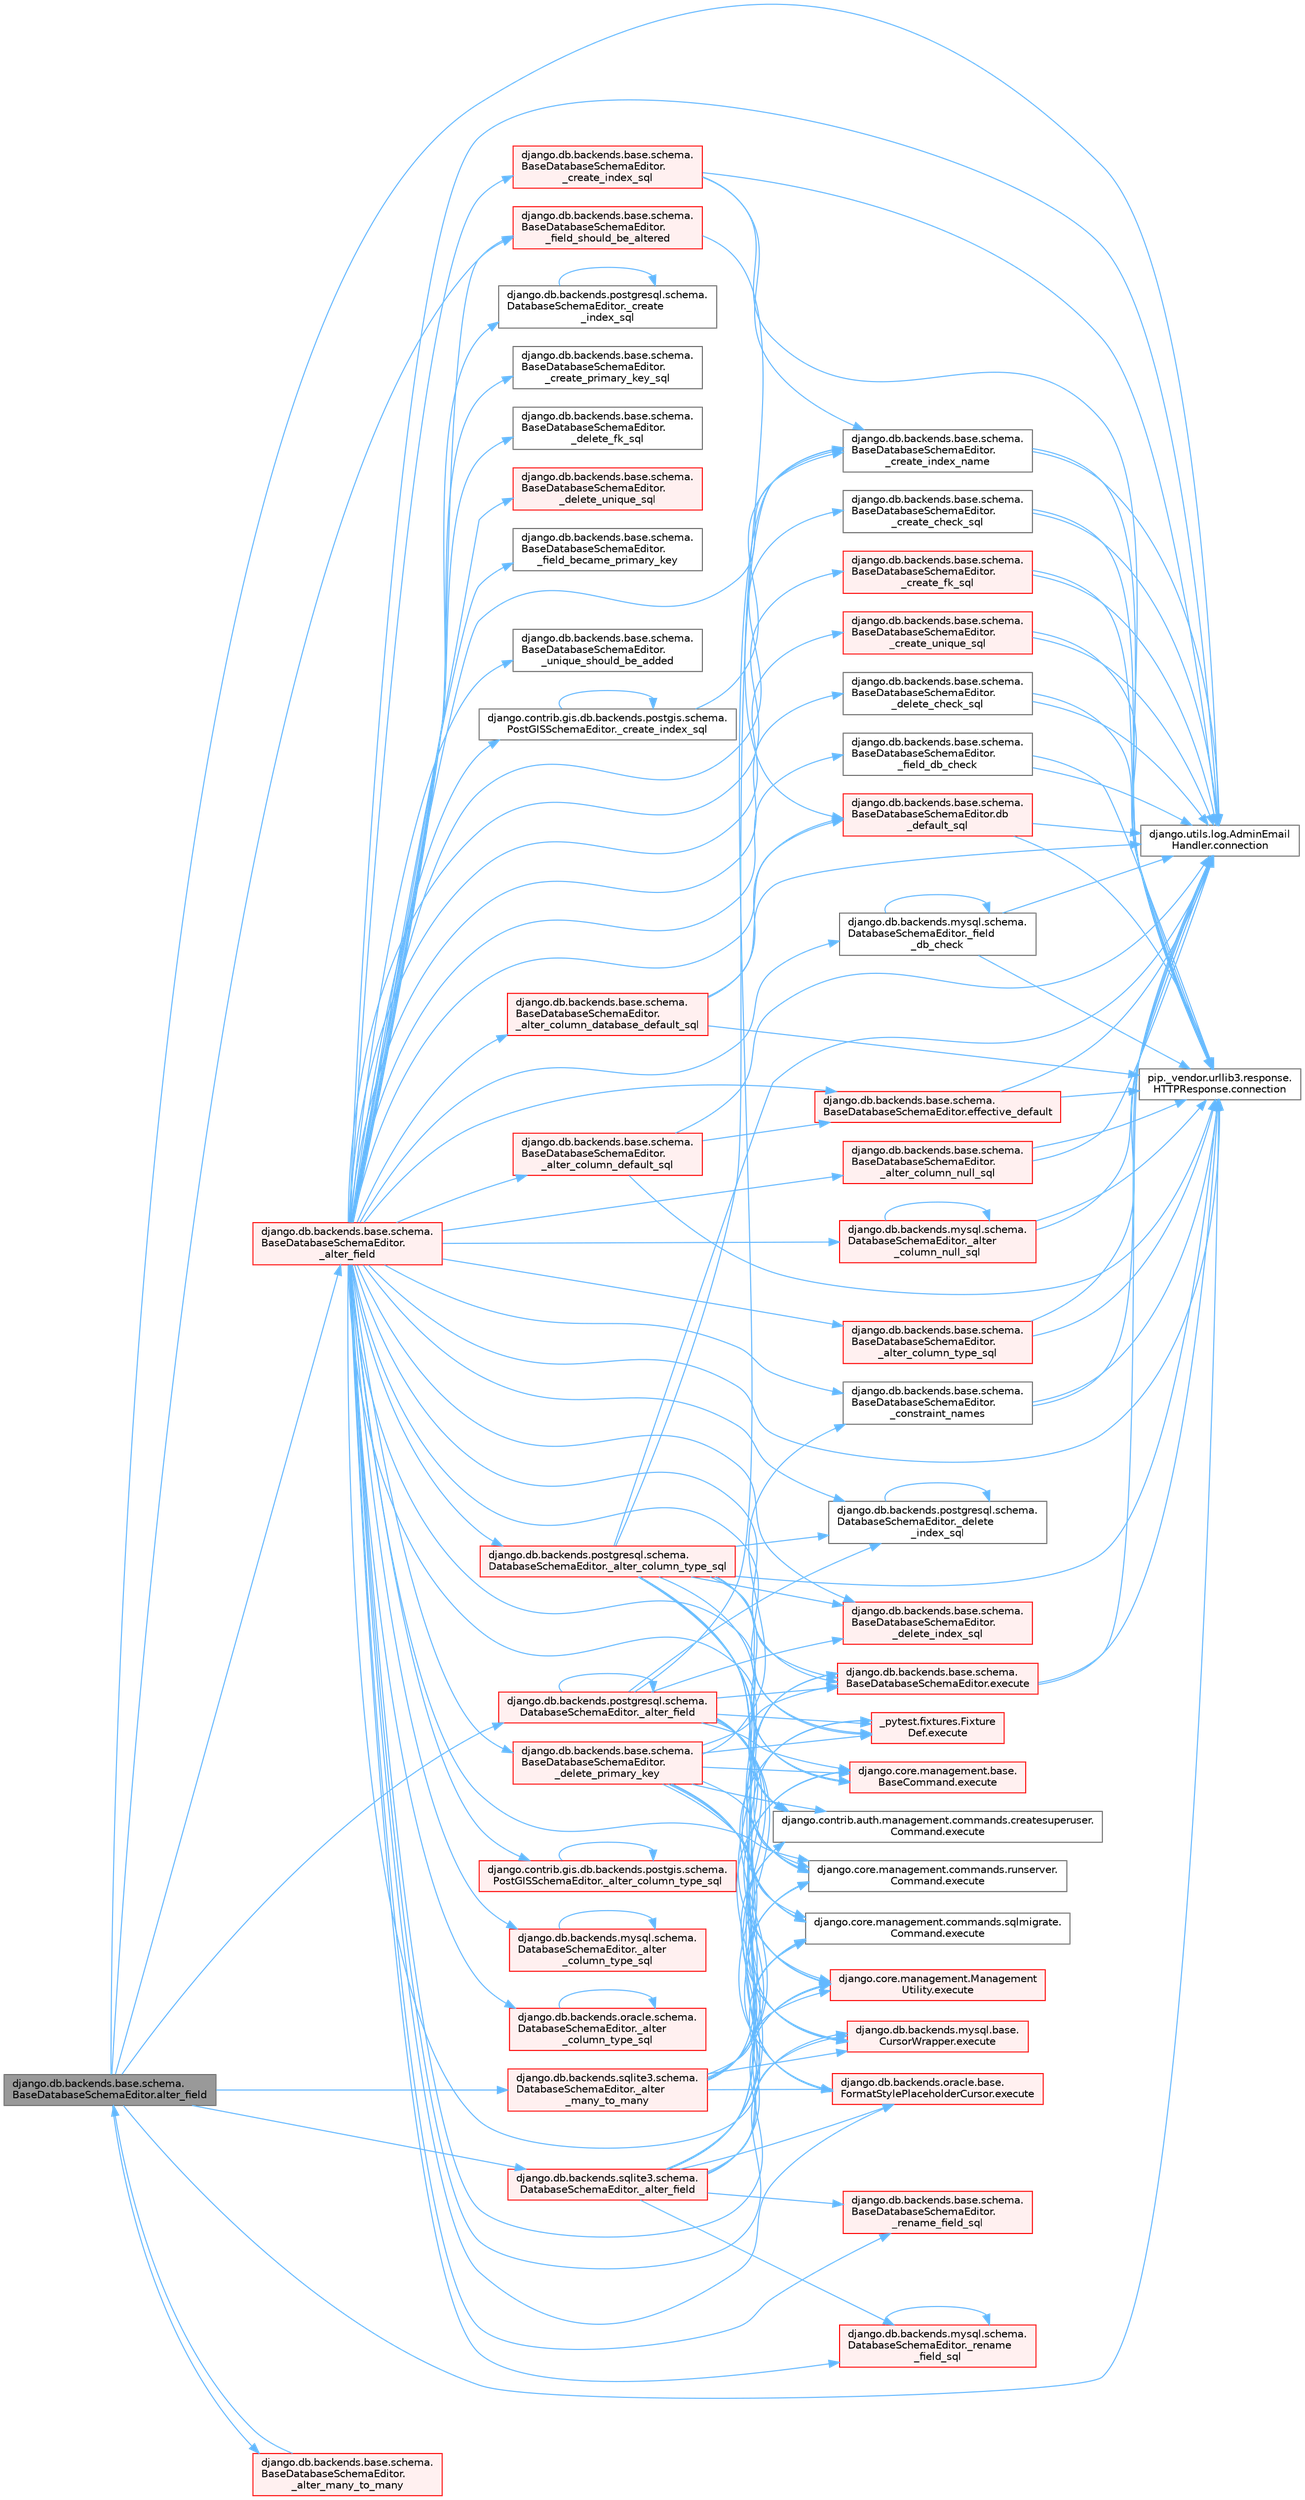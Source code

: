 digraph "django.db.backends.base.schema.BaseDatabaseSchemaEditor.alter_field"
{
 // LATEX_PDF_SIZE
  bgcolor="transparent";
  edge [fontname=Helvetica,fontsize=10,labelfontname=Helvetica,labelfontsize=10];
  node [fontname=Helvetica,fontsize=10,shape=box,height=0.2,width=0.4];
  rankdir="LR";
  Node1 [id="Node000001",label="django.db.backends.base.schema.\lBaseDatabaseSchemaEditor.alter_field",height=0.2,width=0.4,color="gray40", fillcolor="grey60", style="filled", fontcolor="black",tooltip=" "];
  Node1 -> Node2 [id="edge1_Node000001_Node000002",color="steelblue1",style="solid",tooltip=" "];
  Node2 [id="Node000002",label="django.db.backends.base.schema.\lBaseDatabaseSchemaEditor.\l_alter_field",height=0.2,width=0.4,color="red", fillcolor="#FFF0F0", style="filled",URL="$classdjango_1_1db_1_1backends_1_1base_1_1schema_1_1_base_database_schema_editor.html#afcda33e5b1eb760a5a66c09033f1b75c",tooltip=" "];
  Node2 -> Node3 [id="edge2_Node000002_Node000003",color="steelblue1",style="solid",tooltip=" "];
  Node3 [id="Node000003",label="django.db.backends.base.schema.\lBaseDatabaseSchemaEditor.\l_alter_column_database_default_sql",height=0.2,width=0.4,color="red", fillcolor="#FFF0F0", style="filled",URL="$classdjango_1_1db_1_1backends_1_1base_1_1schema_1_1_base_database_schema_editor.html#a2df91f2696d49677e9ef4ae93a5d2272",tooltip=" "];
  Node3 -> Node4 [id="edge3_Node000003_Node000004",color="steelblue1",style="solid",tooltip=" "];
  Node4 [id="Node000004",label="django.utils.log.AdminEmail\lHandler.connection",height=0.2,width=0.4,color="grey40", fillcolor="white", style="filled",URL="$classdjango_1_1utils_1_1log_1_1_admin_email_handler.html#a545b5f7ec55a857fe1ca7836814a0760",tooltip=" "];
  Node3 -> Node5 [id="edge4_Node000003_Node000005",color="steelblue1",style="solid",tooltip=" "];
  Node5 [id="Node000005",label="pip._vendor.urllib3.response.\lHTTPResponse.connection",height=0.2,width=0.4,color="grey40", fillcolor="white", style="filled",URL="$classpip_1_1__vendor_1_1urllib3_1_1response_1_1_h_t_t_p_response.html#a9002314624685de3bbf9b84bdc87fef8",tooltip=" "];
  Node3 -> Node6 [id="edge5_Node000003_Node000006",color="steelblue1",style="solid",tooltip=" "];
  Node6 [id="Node000006",label="django.db.backends.base.schema.\lBaseDatabaseSchemaEditor.db\l_default_sql",height=0.2,width=0.4,color="red", fillcolor="#FFF0F0", style="filled",URL="$classdjango_1_1db_1_1backends_1_1base_1_1schema_1_1_base_database_schema_editor.html#ad3c6c06564f662cdefbb1e02911f78dc",tooltip=" "];
  Node6 -> Node4 [id="edge6_Node000006_Node000004",color="steelblue1",style="solid",tooltip=" "];
  Node6 -> Node5 [id="edge7_Node000006_Node000005",color="steelblue1",style="solid",tooltip=" "];
  Node2 -> Node32 [id="edge8_Node000002_Node000032",color="steelblue1",style="solid",tooltip=" "];
  Node32 [id="Node000032",label="django.db.backends.base.schema.\lBaseDatabaseSchemaEditor.\l_alter_column_default_sql",height=0.2,width=0.4,color="red", fillcolor="#FFF0F0", style="filled",URL="$classdjango_1_1db_1_1backends_1_1base_1_1schema_1_1_base_database_schema_editor.html#a83c838b558726c2500bd7e248e7b37c7",tooltip=" "];
  Node32 -> Node4 [id="edge9_Node000032_Node000004",color="steelblue1",style="solid",tooltip=" "];
  Node32 -> Node5 [id="edge10_Node000032_Node000005",color="steelblue1",style="solid",tooltip=" "];
  Node32 -> Node33 [id="edge11_Node000032_Node000033",color="steelblue1",style="solid",tooltip=" "];
  Node33 [id="Node000033",label="django.db.backends.base.schema.\lBaseDatabaseSchemaEditor.effective_default",height=0.2,width=0.4,color="red", fillcolor="#FFF0F0", style="filled",URL="$classdjango_1_1db_1_1backends_1_1base_1_1schema_1_1_base_database_schema_editor.html#a31b9a3945f20b626469ab08069355e02",tooltip=" "];
  Node33 -> Node4 [id="edge12_Node000033_Node000004",color="steelblue1",style="solid",tooltip=" "];
  Node33 -> Node5 [id="edge13_Node000033_Node000005",color="steelblue1",style="solid",tooltip=" "];
  Node2 -> Node35 [id="edge14_Node000002_Node000035",color="steelblue1",style="solid",tooltip=" "];
  Node35 [id="Node000035",label="django.db.backends.base.schema.\lBaseDatabaseSchemaEditor.\l_alter_column_null_sql",height=0.2,width=0.4,color="red", fillcolor="#FFF0F0", style="filled",URL="$classdjango_1_1db_1_1backends_1_1base_1_1schema_1_1_base_database_schema_editor.html#a8852fd64195be71b9851f24bfb8f6c1e",tooltip=" "];
  Node35 -> Node4 [id="edge15_Node000035_Node000004",color="steelblue1",style="solid",tooltip=" "];
  Node35 -> Node5 [id="edge16_Node000035_Node000005",color="steelblue1",style="solid",tooltip=" "];
  Node2 -> Node36 [id="edge17_Node000002_Node000036",color="steelblue1",style="solid",tooltip=" "];
  Node36 [id="Node000036",label="django.db.backends.mysql.schema.\lDatabaseSchemaEditor._alter\l_column_null_sql",height=0.2,width=0.4,color="red", fillcolor="#FFF0F0", style="filled",URL="$classdjango_1_1db_1_1backends_1_1mysql_1_1schema_1_1_database_schema_editor.html#aec231c3c9c8ff53ff43b3772edaf0b6c",tooltip=" "];
  Node36 -> Node36 [id="edge18_Node000036_Node000036",color="steelblue1",style="solid",tooltip=" "];
  Node36 -> Node4 [id="edge19_Node000036_Node000004",color="steelblue1",style="solid",tooltip=" "];
  Node36 -> Node5 [id="edge20_Node000036_Node000005",color="steelblue1",style="solid",tooltip=" "];
  Node2 -> Node38 [id="edge21_Node000002_Node000038",color="steelblue1",style="solid",tooltip=" "];
  Node38 [id="Node000038",label="django.contrib.gis.db.backends.postgis.schema.\lPostGISSchemaEditor._alter_column_type_sql",height=0.2,width=0.4,color="red", fillcolor="#FFF0F0", style="filled",URL="$classdjango_1_1contrib_1_1gis_1_1db_1_1backends_1_1postgis_1_1schema_1_1_post_g_i_s_schema_editor.html#a92257bba6b6a680a245fc66ce03e06c0",tooltip=" "];
  Node38 -> Node38 [id="edge22_Node000038_Node000038",color="steelblue1",style="solid",tooltip=" "];
  Node2 -> Node39 [id="edge23_Node000002_Node000039",color="steelblue1",style="solid",tooltip=" "];
  Node39 [id="Node000039",label="django.db.backends.base.schema.\lBaseDatabaseSchemaEditor.\l_alter_column_type_sql",height=0.2,width=0.4,color="red", fillcolor="#FFF0F0", style="filled",URL="$classdjango_1_1db_1_1backends_1_1base_1_1schema_1_1_base_database_schema_editor.html#a8f52c548a912ce13bfa6b395458630c1",tooltip=" "];
  Node39 -> Node4 [id="edge24_Node000039_Node000004",color="steelblue1",style="solid",tooltip=" "];
  Node39 -> Node5 [id="edge25_Node000039_Node000005",color="steelblue1",style="solid",tooltip=" "];
  Node2 -> Node49 [id="edge26_Node000002_Node000049",color="steelblue1",style="solid",tooltip=" "];
  Node49 [id="Node000049",label="django.db.backends.mysql.schema.\lDatabaseSchemaEditor._alter\l_column_type_sql",height=0.2,width=0.4,color="red", fillcolor="#FFF0F0", style="filled",URL="$classdjango_1_1db_1_1backends_1_1mysql_1_1schema_1_1_database_schema_editor.html#a00255afbc9bf52c0754e488126e90a27",tooltip=" "];
  Node49 -> Node49 [id="edge27_Node000049_Node000049",color="steelblue1",style="solid",tooltip=" "];
  Node2 -> Node50 [id="edge28_Node000002_Node000050",color="steelblue1",style="solid",tooltip=" "];
  Node50 [id="Node000050",label="django.db.backends.oracle.schema.\lDatabaseSchemaEditor._alter\l_column_type_sql",height=0.2,width=0.4,color="red", fillcolor="#FFF0F0", style="filled",URL="$classdjango_1_1db_1_1backends_1_1oracle_1_1schema_1_1_database_schema_editor.html#a1907f3e6da019a8bd15a921409dec00a",tooltip=" "];
  Node50 -> Node50 [id="edge29_Node000050_Node000050",color="steelblue1",style="solid",tooltip=" "];
  Node2 -> Node4575 [id="edge30_Node000002_Node004575",color="steelblue1",style="solid",tooltip=" "];
  Node4575 [id="Node004575",label="django.db.backends.postgresql.schema.\lDatabaseSchemaEditor._alter_column_type_sql",height=0.2,width=0.4,color="red", fillcolor="#FFF0F0", style="filled",URL="$classdjango_1_1db_1_1backends_1_1postgresql_1_1schema_1_1_database_schema_editor.html#addb09171be88c149496b00e7d217d186",tooltip=" "];
  Node4575 -> Node4576 [id="edge31_Node004575_Node004576",color="steelblue1",style="solid",tooltip=" "];
  Node4576 [id="Node004576",label="django.db.backends.base.schema.\lBaseDatabaseSchemaEditor.\l_create_index_name",height=0.2,width=0.4,color="grey40", fillcolor="white", style="filled",URL="$classdjango_1_1db_1_1backends_1_1base_1_1schema_1_1_base_database_schema_editor.html#a4dd03e82cd231c9065e0d185f4ba3541",tooltip=" "];
  Node4576 -> Node4 [id="edge32_Node004576_Node000004",color="steelblue1",style="solid",tooltip=" "];
  Node4576 -> Node5 [id="edge33_Node004576_Node000005",color="steelblue1",style="solid",tooltip=" "];
  Node4575 -> Node4577 [id="edge34_Node004575_Node004577",color="steelblue1",style="solid",tooltip=" "];
  Node4577 [id="Node004577",label="django.db.backends.base.schema.\lBaseDatabaseSchemaEditor.\l_delete_index_sql",height=0.2,width=0.4,color="red", fillcolor="#FFF0F0", style="filled",URL="$classdjango_1_1db_1_1backends_1_1base_1_1schema_1_1_base_database_schema_editor.html#acc0a34c213edb57b6693d351aaaee98d",tooltip=" "];
  Node4575 -> Node4578 [id="edge35_Node004575_Node004578",color="steelblue1",style="solid",tooltip=" "];
  Node4578 [id="Node004578",label="django.db.backends.postgresql.schema.\lDatabaseSchemaEditor._delete\l_index_sql",height=0.2,width=0.4,color="grey40", fillcolor="white", style="filled",URL="$classdjango_1_1db_1_1backends_1_1postgresql_1_1schema_1_1_database_schema_editor.html#a493586f185d7392594702943b0fbfcac",tooltip=" "];
  Node4578 -> Node4578 [id="edge36_Node004578_Node004578",color="steelblue1",style="solid",tooltip=" "];
  Node4575 -> Node4 [id="edge37_Node004575_Node000004",color="steelblue1",style="solid",tooltip=" "];
  Node4575 -> Node5 [id="edge38_Node004575_Node000005",color="steelblue1",style="solid",tooltip=" "];
  Node4575 -> Node52 [id="edge39_Node004575_Node000052",color="steelblue1",style="solid",tooltip=" "];
  Node52 [id="Node000052",label="_pytest.fixtures.Fixture\lDef.execute",height=0.2,width=0.4,color="red", fillcolor="#FFF0F0", style="filled",URL="$class__pytest_1_1fixtures_1_1_fixture_def.html#ac27e0caaadd6404ffc2715216b643993",tooltip=" "];
  Node4575 -> Node3997 [id="edge40_Node004575_Node003997",color="steelblue1",style="solid",tooltip=" "];
  Node3997 [id="Node003997",label="django.contrib.auth.management.commands.createsuperuser.\lCommand.execute",height=0.2,width=0.4,color="grey40", fillcolor="white", style="filled",URL="$classdjango_1_1contrib_1_1auth_1_1management_1_1commands_1_1createsuperuser_1_1_command.html#a4dc8ad9953fcae01a4c61c32fe4c6540",tooltip=" "];
  Node4575 -> Node3998 [id="edge41_Node004575_Node003998",color="steelblue1",style="solid",tooltip=" "];
  Node3998 [id="Node003998",label="django.core.management.base.\lBaseCommand.execute",height=0.2,width=0.4,color="red", fillcolor="#FFF0F0", style="filled",URL="$classdjango_1_1core_1_1management_1_1base_1_1_base_command.html#a5621c1fb51be6a2deff6777d90c25ee0",tooltip=" "];
  Node4575 -> Node4000 [id="edge42_Node004575_Node004000",color="steelblue1",style="solid",tooltip=" "];
  Node4000 [id="Node004000",label="django.core.management.commands.runserver.\lCommand.execute",height=0.2,width=0.4,color="grey40", fillcolor="white", style="filled",URL="$classdjango_1_1core_1_1management_1_1commands_1_1runserver_1_1_command.html#a86b4bdbf596d9f612125e143148d9919",tooltip=" "];
  Node4575 -> Node4001 [id="edge43_Node004575_Node004001",color="steelblue1",style="solid",tooltip=" "];
  Node4001 [id="Node004001",label="django.core.management.commands.sqlmigrate.\lCommand.execute",height=0.2,width=0.4,color="grey40", fillcolor="white", style="filled",URL="$classdjango_1_1core_1_1management_1_1commands_1_1sqlmigrate_1_1_command.html#ad47c65d3d4820430ce43bb5f2086789d",tooltip=" "];
  Node4575 -> Node4002 [id="edge44_Node004575_Node004002",color="steelblue1",style="solid",tooltip=" "];
  Node4002 [id="Node004002",label="django.core.management.Management\lUtility.execute",height=0.2,width=0.4,color="red", fillcolor="#FFF0F0", style="filled",URL="$classdjango_1_1core_1_1management_1_1_management_utility.html#ab2752203019f6a6274c55e096770c008",tooltip=" "];
  Node4575 -> Node4010 [id="edge45_Node004575_Node004010",color="steelblue1",style="solid",tooltip=" "];
  Node4010 [id="Node004010",label="django.db.backends.base.schema.\lBaseDatabaseSchemaEditor.execute",height=0.2,width=0.4,color="red", fillcolor="#FFF0F0", style="filled",URL="$classdjango_1_1db_1_1backends_1_1base_1_1schema_1_1_base_database_schema_editor.html#a964d07b6ba94dc1698e896feeeb57353",tooltip=" "];
  Node4010 -> Node4 [id="edge46_Node004010_Node000004",color="steelblue1",style="solid",tooltip=" "];
  Node4010 -> Node5 [id="edge47_Node004010_Node000005",color="steelblue1",style="solid",tooltip=" "];
  Node4575 -> Node4013 [id="edge48_Node004575_Node004013",color="steelblue1",style="solid",tooltip=" "];
  Node4013 [id="Node004013",label="django.db.backends.mysql.base.\lCursorWrapper.execute",height=0.2,width=0.4,color="red", fillcolor="#FFF0F0", style="filled",URL="$classdjango_1_1db_1_1backends_1_1mysql_1_1base_1_1_cursor_wrapper.html#a6b2d41b73d7c215224f1e994aad6ad60",tooltip=" "];
  Node4575 -> Node4014 [id="edge49_Node004575_Node004014",color="steelblue1",style="solid",tooltip=" "];
  Node4014 [id="Node004014",label="django.db.backends.oracle.base.\lFormatStylePlaceholderCursor.execute",height=0.2,width=0.4,color="red", fillcolor="#FFF0F0", style="filled",URL="$classdjango_1_1db_1_1backends_1_1oracle_1_1base_1_1_format_style_placeholder_cursor.html#a0717bdbea59134a88e5f10399c33a251",tooltip=" "];
  Node2 -> Node4579 [id="edge50_Node000002_Node004579",color="steelblue1",style="solid",tooltip=" "];
  Node4579 [id="Node004579",label="django.db.backends.base.schema.\lBaseDatabaseSchemaEditor.\l_constraint_names",height=0.2,width=0.4,color="grey40", fillcolor="white", style="filled",URL="$classdjango_1_1db_1_1backends_1_1base_1_1schema_1_1_base_database_schema_editor.html#a056d09f707e187d8190ea1a9c35ab501",tooltip=" "];
  Node4579 -> Node4 [id="edge51_Node004579_Node000004",color="steelblue1",style="solid",tooltip=" "];
  Node4579 -> Node5 [id="edge52_Node004579_Node000005",color="steelblue1",style="solid",tooltip=" "];
  Node2 -> Node4580 [id="edge53_Node000002_Node004580",color="steelblue1",style="solid",tooltip=" "];
  Node4580 [id="Node004580",label="django.db.backends.base.schema.\lBaseDatabaseSchemaEditor.\l_create_check_sql",height=0.2,width=0.4,color="grey40", fillcolor="white", style="filled",URL="$classdjango_1_1db_1_1backends_1_1base_1_1schema_1_1_base_database_schema_editor.html#a10aa8d62a5685983b517d3d8edd467a2",tooltip=" "];
  Node4580 -> Node4 [id="edge54_Node004580_Node000004",color="steelblue1",style="solid",tooltip=" "];
  Node4580 -> Node5 [id="edge55_Node004580_Node000005",color="steelblue1",style="solid",tooltip=" "];
  Node2 -> Node4581 [id="edge56_Node000002_Node004581",color="steelblue1",style="solid",tooltip=" "];
  Node4581 [id="Node004581",label="django.db.backends.base.schema.\lBaseDatabaseSchemaEditor.\l_create_fk_sql",height=0.2,width=0.4,color="red", fillcolor="#FFF0F0", style="filled",URL="$classdjango_1_1db_1_1backends_1_1base_1_1schema_1_1_base_database_schema_editor.html#ad853d22c43c3b3a9d73e094ac6344331",tooltip=" "];
  Node4581 -> Node4 [id="edge57_Node004581_Node000004",color="steelblue1",style="solid",tooltip=" "];
  Node4581 -> Node5 [id="edge58_Node004581_Node000005",color="steelblue1",style="solid",tooltip=" "];
  Node2 -> Node4576 [id="edge59_Node000002_Node004576",color="steelblue1",style="solid",tooltip=" "];
  Node2 -> Node4583 [id="edge60_Node000002_Node004583",color="steelblue1",style="solid",tooltip=" "];
  Node4583 [id="Node004583",label="django.contrib.gis.db.backends.postgis.schema.\lPostGISSchemaEditor._create_index_sql",height=0.2,width=0.4,color="grey40", fillcolor="white", style="filled",URL="$classdjango_1_1contrib_1_1gis_1_1db_1_1backends_1_1postgis_1_1schema_1_1_post_g_i_s_schema_editor.html#a36d85ddc8b90d14c9ece95e6eac8e09b",tooltip=" "];
  Node4583 -> Node4576 [id="edge61_Node004583_Node004576",color="steelblue1",style="solid",tooltip=" "];
  Node4583 -> Node4583 [id="edge62_Node004583_Node004583",color="steelblue1",style="solid",tooltip=" "];
  Node2 -> Node4584 [id="edge63_Node000002_Node004584",color="steelblue1",style="solid",tooltip=" "];
  Node4584 [id="Node004584",label="django.db.backends.base.schema.\lBaseDatabaseSchemaEditor.\l_create_index_sql",height=0.2,width=0.4,color="red", fillcolor="#FFF0F0", style="filled",URL="$classdjango_1_1db_1_1backends_1_1base_1_1schema_1_1_base_database_schema_editor.html#adb1d2fabd8602889097a7f5e78ae09e4",tooltip=" "];
  Node4584 -> Node4576 [id="edge64_Node004584_Node004576",color="steelblue1",style="solid",tooltip=" "];
  Node4584 -> Node4 [id="edge65_Node004584_Node000004",color="steelblue1",style="solid",tooltip=" "];
  Node4584 -> Node5 [id="edge66_Node004584_Node000005",color="steelblue1",style="solid",tooltip=" "];
  Node2 -> Node4590 [id="edge67_Node000002_Node004590",color="steelblue1",style="solid",tooltip=" "];
  Node4590 [id="Node004590",label="django.db.backends.postgresql.schema.\lDatabaseSchemaEditor._create\l_index_sql",height=0.2,width=0.4,color="grey40", fillcolor="white", style="filled",URL="$classdjango_1_1db_1_1backends_1_1postgresql_1_1schema_1_1_database_schema_editor.html#ab4e6c0ee2e08060a2c83b9e1452f1827",tooltip=" "];
  Node4590 -> Node4590 [id="edge68_Node004590_Node004590",color="steelblue1",style="solid",tooltip=" "];
  Node2 -> Node4591 [id="edge69_Node000002_Node004591",color="steelblue1",style="solid",tooltip=" "];
  Node4591 [id="Node004591",label="django.db.backends.base.schema.\lBaseDatabaseSchemaEditor.\l_create_primary_key_sql",height=0.2,width=0.4,color="grey40", fillcolor="white", style="filled",URL="$classdjango_1_1db_1_1backends_1_1base_1_1schema_1_1_base_database_schema_editor.html#a3fc4c1ba659c54da75756d740d062423",tooltip=" "];
  Node2 -> Node4592 [id="edge70_Node000002_Node004592",color="steelblue1",style="solid",tooltip=" "];
  Node4592 [id="Node004592",label="django.db.backends.base.schema.\lBaseDatabaseSchemaEditor.\l_create_unique_sql",height=0.2,width=0.4,color="red", fillcolor="#FFF0F0", style="filled",URL="$classdjango_1_1db_1_1backends_1_1base_1_1schema_1_1_base_database_schema_editor.html#aee6480a0d34a71ee1ba04fbeab7e819d",tooltip=" "];
  Node4592 -> Node4 [id="edge71_Node004592_Node000004",color="steelblue1",style="solid",tooltip=" "];
  Node4592 -> Node5 [id="edge72_Node004592_Node000005",color="steelblue1",style="solid",tooltip=" "];
  Node2 -> Node4597 [id="edge73_Node000002_Node004597",color="steelblue1",style="solid",tooltip=" "];
  Node4597 [id="Node004597",label="django.db.backends.base.schema.\lBaseDatabaseSchemaEditor.\l_delete_check_sql",height=0.2,width=0.4,color="grey40", fillcolor="white", style="filled",URL="$classdjango_1_1db_1_1backends_1_1base_1_1schema_1_1_base_database_schema_editor.html#aea332a9dc8d6cae7d7381673f5e7fdfa",tooltip=" "];
  Node4597 -> Node4 [id="edge74_Node004597_Node000004",color="steelblue1",style="solid",tooltip=" "];
  Node4597 -> Node5 [id="edge75_Node004597_Node000005",color="steelblue1",style="solid",tooltip=" "];
  Node2 -> Node4598 [id="edge76_Node000002_Node004598",color="steelblue1",style="solid",tooltip=" "];
  Node4598 [id="Node004598",label="django.db.backends.base.schema.\lBaseDatabaseSchemaEditor.\l_delete_fk_sql",height=0.2,width=0.4,color="grey40", fillcolor="white", style="filled",URL="$classdjango_1_1db_1_1backends_1_1base_1_1schema_1_1_base_database_schema_editor.html#ae4dc3ce7e65a6e03959d08789911a0bc",tooltip=" "];
  Node2 -> Node4577 [id="edge77_Node000002_Node004577",color="steelblue1",style="solid",tooltip=" "];
  Node2 -> Node4578 [id="edge78_Node000002_Node004578",color="steelblue1",style="solid",tooltip=" "];
  Node2 -> Node4599 [id="edge79_Node000002_Node004599",color="steelblue1",style="solid",tooltip=" "];
  Node4599 [id="Node004599",label="django.db.backends.base.schema.\lBaseDatabaseSchemaEditor.\l_delete_primary_key",height=0.2,width=0.4,color="red", fillcolor="#FFF0F0", style="filled",URL="$classdjango_1_1db_1_1backends_1_1base_1_1schema_1_1_base_database_schema_editor.html#a81047e315c7b3f3a5688d5d294491694",tooltip=" "];
  Node4599 -> Node4579 [id="edge80_Node004599_Node004579",color="steelblue1",style="solid",tooltip=" "];
  Node4599 -> Node52 [id="edge81_Node004599_Node000052",color="steelblue1",style="solid",tooltip=" "];
  Node4599 -> Node3997 [id="edge82_Node004599_Node003997",color="steelblue1",style="solid",tooltip=" "];
  Node4599 -> Node3998 [id="edge83_Node004599_Node003998",color="steelblue1",style="solid",tooltip=" "];
  Node4599 -> Node4000 [id="edge84_Node004599_Node004000",color="steelblue1",style="solid",tooltip=" "];
  Node4599 -> Node4001 [id="edge85_Node004599_Node004001",color="steelblue1",style="solid",tooltip=" "];
  Node4599 -> Node4002 [id="edge86_Node004599_Node004002",color="steelblue1",style="solid",tooltip=" "];
  Node4599 -> Node4010 [id="edge87_Node004599_Node004010",color="steelblue1",style="solid",tooltip=" "];
  Node4599 -> Node4013 [id="edge88_Node004599_Node004013",color="steelblue1",style="solid",tooltip=" "];
  Node4599 -> Node4014 [id="edge89_Node004599_Node004014",color="steelblue1",style="solid",tooltip=" "];
  Node2 -> Node4601 [id="edge90_Node000002_Node004601",color="steelblue1",style="solid",tooltip=" "];
  Node4601 [id="Node004601",label="django.db.backends.base.schema.\lBaseDatabaseSchemaEditor.\l_delete_unique_sql",height=0.2,width=0.4,color="red", fillcolor="#FFF0F0", style="filled",URL="$classdjango_1_1db_1_1backends_1_1base_1_1schema_1_1_base_database_schema_editor.html#a8c6865c434ab2d6241faa52a19e9d64f",tooltip=" "];
  Node2 -> Node4603 [id="edge91_Node000002_Node004603",color="steelblue1",style="solid",tooltip=" "];
  Node4603 [id="Node004603",label="django.db.backends.base.schema.\lBaseDatabaseSchemaEditor.\l_field_became_primary_key",height=0.2,width=0.4,color="grey40", fillcolor="white", style="filled",URL="$classdjango_1_1db_1_1backends_1_1base_1_1schema_1_1_base_database_schema_editor.html#a5498795eace1c340e2956a51cc0cc3ba",tooltip=" "];
  Node2 -> Node4604 [id="edge92_Node000002_Node004604",color="steelblue1",style="solid",tooltip=" "];
  Node4604 [id="Node004604",label="django.db.backends.base.schema.\lBaseDatabaseSchemaEditor.\l_field_db_check",height=0.2,width=0.4,color="grey40", fillcolor="white", style="filled",URL="$classdjango_1_1db_1_1backends_1_1base_1_1schema_1_1_base_database_schema_editor.html#aafe521320a9238461427b53f7fea3d22",tooltip=" "];
  Node4604 -> Node4 [id="edge93_Node004604_Node000004",color="steelblue1",style="solid",tooltip=" "];
  Node4604 -> Node5 [id="edge94_Node004604_Node000005",color="steelblue1",style="solid",tooltip=" "];
  Node2 -> Node4605 [id="edge95_Node000002_Node004605",color="steelblue1",style="solid",tooltip=" "];
  Node4605 [id="Node004605",label="django.db.backends.mysql.schema.\lDatabaseSchemaEditor._field\l_db_check",height=0.2,width=0.4,color="grey40", fillcolor="white", style="filled",URL="$classdjango_1_1db_1_1backends_1_1mysql_1_1schema_1_1_database_schema_editor.html#a96df8855da93a4672f1fc45000c97a55",tooltip=" "];
  Node4605 -> Node4605 [id="edge96_Node004605_Node004605",color="steelblue1",style="solid",tooltip=" "];
  Node4605 -> Node4 [id="edge97_Node004605_Node000004",color="steelblue1",style="solid",tooltip=" "];
  Node4605 -> Node5 [id="edge98_Node004605_Node000005",color="steelblue1",style="solid",tooltip=" "];
  Node2 -> Node4606 [id="edge99_Node000002_Node004606",color="steelblue1",style="solid",tooltip=" "];
  Node4606 [id="Node004606",label="django.db.backends.base.schema.\lBaseDatabaseSchemaEditor.\l_field_should_be_altered",height=0.2,width=0.4,color="red", fillcolor="#FFF0F0", style="filled",URL="$classdjango_1_1db_1_1backends_1_1base_1_1schema_1_1_base_database_schema_editor.html#a9639759c0a473c873f4eb43644eb53a1",tooltip=" "];
  Node4606 -> Node6 [id="edge100_Node004606_Node000006",color="steelblue1",style="solid",tooltip=" "];
  Node2 -> Node4607 [id="edge101_Node000002_Node004607",color="steelblue1",style="solid",tooltip=" "];
  Node4607 [id="Node004607",label="django.db.backends.base.schema.\lBaseDatabaseSchemaEditor.\l_rename_field_sql",height=0.2,width=0.4,color="red", fillcolor="#FFF0F0", style="filled",URL="$classdjango_1_1db_1_1backends_1_1base_1_1schema_1_1_base_database_schema_editor.html#af5fe9362af891bb12d3017c221cdfd15",tooltip=" "];
  Node2 -> Node4609 [id="edge102_Node000002_Node004609",color="steelblue1",style="solid",tooltip=" "];
  Node4609 [id="Node004609",label="django.db.backends.mysql.schema.\lDatabaseSchemaEditor._rename\l_field_sql",height=0.2,width=0.4,color="red", fillcolor="#FFF0F0", style="filled",URL="$classdjango_1_1db_1_1backends_1_1mysql_1_1schema_1_1_database_schema_editor.html#a26914810f1a596523332e7db2f9560ab",tooltip=" "];
  Node4609 -> Node4609 [id="edge103_Node004609_Node004609",color="steelblue1",style="solid",tooltip=" "];
  Node2 -> Node4610 [id="edge104_Node000002_Node004610",color="steelblue1",style="solid",tooltip=" "];
  Node4610 [id="Node004610",label="django.db.backends.base.schema.\lBaseDatabaseSchemaEditor.\l_unique_should_be_added",height=0.2,width=0.4,color="grey40", fillcolor="white", style="filled",URL="$classdjango_1_1db_1_1backends_1_1base_1_1schema_1_1_base_database_schema_editor.html#a24b0e353e57f8bab1b6c155c6661edee",tooltip=" "];
  Node2 -> Node4 [id="edge105_Node000002_Node000004",color="steelblue1",style="solid",tooltip=" "];
  Node2 -> Node5 [id="edge106_Node000002_Node000005",color="steelblue1",style="solid",tooltip=" "];
  Node2 -> Node6 [id="edge107_Node000002_Node000006",color="steelblue1",style="solid",tooltip=" "];
  Node2 -> Node33 [id="edge108_Node000002_Node000033",color="steelblue1",style="solid",tooltip=" "];
  Node2 -> Node52 [id="edge109_Node000002_Node000052",color="steelblue1",style="solid",tooltip=" "];
  Node2 -> Node3997 [id="edge110_Node000002_Node003997",color="steelblue1",style="solid",tooltip=" "];
  Node2 -> Node3998 [id="edge111_Node000002_Node003998",color="steelblue1",style="solid",tooltip=" "];
  Node2 -> Node4000 [id="edge112_Node000002_Node004000",color="steelblue1",style="solid",tooltip=" "];
  Node2 -> Node4001 [id="edge113_Node000002_Node004001",color="steelblue1",style="solid",tooltip=" "];
  Node2 -> Node4002 [id="edge114_Node000002_Node004002",color="steelblue1",style="solid",tooltip=" "];
  Node2 -> Node4010 [id="edge115_Node000002_Node004010",color="steelblue1",style="solid",tooltip=" "];
  Node2 -> Node4013 [id="edge116_Node000002_Node004013",color="steelblue1",style="solid",tooltip=" "];
  Node2 -> Node4014 [id="edge117_Node000002_Node004014",color="steelblue1",style="solid",tooltip=" "];
  Node1 -> Node4613 [id="edge118_Node000001_Node004613",color="steelblue1",style="solid",tooltip=" "];
  Node4613 [id="Node004613",label="django.db.backends.postgresql.schema.\lDatabaseSchemaEditor._alter_field",height=0.2,width=0.4,color="red", fillcolor="#FFF0F0", style="filled",URL="$classdjango_1_1db_1_1backends_1_1postgresql_1_1schema_1_1_database_schema_editor.html#a143eb4ff7fc0f555417eb054bb91c41d",tooltip=" "];
  Node4613 -> Node4613 [id="edge119_Node004613_Node004613",color="steelblue1",style="solid",tooltip=" "];
  Node4613 -> Node4576 [id="edge120_Node004613_Node004576",color="steelblue1",style="solid",tooltip=" "];
  Node4613 -> Node4577 [id="edge121_Node004613_Node004577",color="steelblue1",style="solid",tooltip=" "];
  Node4613 -> Node4578 [id="edge122_Node004613_Node004578",color="steelblue1",style="solid",tooltip=" "];
  Node4613 -> Node52 [id="edge123_Node004613_Node000052",color="steelblue1",style="solid",tooltip=" "];
  Node4613 -> Node3997 [id="edge124_Node004613_Node003997",color="steelblue1",style="solid",tooltip=" "];
  Node4613 -> Node3998 [id="edge125_Node004613_Node003998",color="steelblue1",style="solid",tooltip=" "];
  Node4613 -> Node4000 [id="edge126_Node004613_Node004000",color="steelblue1",style="solid",tooltip=" "];
  Node4613 -> Node4001 [id="edge127_Node004613_Node004001",color="steelblue1",style="solid",tooltip=" "];
  Node4613 -> Node4002 [id="edge128_Node004613_Node004002",color="steelblue1",style="solid",tooltip=" "];
  Node4613 -> Node4010 [id="edge129_Node004613_Node004010",color="steelblue1",style="solid",tooltip=" "];
  Node4613 -> Node4013 [id="edge130_Node004613_Node004013",color="steelblue1",style="solid",tooltip=" "];
  Node4613 -> Node4014 [id="edge131_Node004613_Node004014",color="steelblue1",style="solid",tooltip=" "];
  Node1 -> Node4616 [id="edge132_Node000001_Node004616",color="steelblue1",style="solid",tooltip=" "];
  Node4616 [id="Node004616",label="django.db.backends.sqlite3.schema.\lDatabaseSchemaEditor._alter_field",height=0.2,width=0.4,color="red", fillcolor="#FFF0F0", style="filled",URL="$classdjango_1_1db_1_1backends_1_1sqlite3_1_1schema_1_1_database_schema_editor.html#ab256c1d60756ea054e7249a3aa80d43b",tooltip=" "];
  Node4616 -> Node4607 [id="edge133_Node004616_Node004607",color="steelblue1",style="solid",tooltip=" "];
  Node4616 -> Node4609 [id="edge134_Node004616_Node004609",color="steelblue1",style="solid",tooltip=" "];
  Node4616 -> Node52 [id="edge135_Node004616_Node000052",color="steelblue1",style="solid",tooltip=" "];
  Node4616 -> Node3997 [id="edge136_Node004616_Node003997",color="steelblue1",style="solid",tooltip=" "];
  Node4616 -> Node3998 [id="edge137_Node004616_Node003998",color="steelblue1",style="solid",tooltip=" "];
  Node4616 -> Node4000 [id="edge138_Node004616_Node004000",color="steelblue1",style="solid",tooltip=" "];
  Node4616 -> Node4001 [id="edge139_Node004616_Node004001",color="steelblue1",style="solid",tooltip=" "];
  Node4616 -> Node4002 [id="edge140_Node004616_Node004002",color="steelblue1",style="solid",tooltip=" "];
  Node4616 -> Node4010 [id="edge141_Node004616_Node004010",color="steelblue1",style="solid",tooltip=" "];
  Node4616 -> Node4013 [id="edge142_Node004616_Node004013",color="steelblue1",style="solid",tooltip=" "];
  Node4616 -> Node4014 [id="edge143_Node004616_Node004014",color="steelblue1",style="solid",tooltip=" "];
  Node1 -> Node4658 [id="edge144_Node000001_Node004658",color="steelblue1",style="solid",tooltip=" "];
  Node4658 [id="Node004658",label="django.db.backends.base.schema.\lBaseDatabaseSchemaEditor.\l_alter_many_to_many",height=0.2,width=0.4,color="red", fillcolor="#FFF0F0", style="filled",URL="$classdjango_1_1db_1_1backends_1_1base_1_1schema_1_1_base_database_schema_editor.html#a9774e6eb9ebfca5a149ac43b84a5ce33",tooltip=" "];
  Node4658 -> Node1 [id="edge145_Node004658_Node000001",color="steelblue1",style="solid",tooltip=" "];
  Node1 -> Node4691 [id="edge146_Node000001_Node004691",color="steelblue1",style="solid",tooltip=" "];
  Node4691 [id="Node004691",label="django.db.backends.sqlite3.schema.\lDatabaseSchemaEditor._alter\l_many_to_many",height=0.2,width=0.4,color="red", fillcolor="#FFF0F0", style="filled",URL="$classdjango_1_1db_1_1backends_1_1sqlite3_1_1schema_1_1_database_schema_editor.html#a0eb5631cba4809779acc541260e47610",tooltip=" "];
  Node4691 -> Node52 [id="edge147_Node004691_Node000052",color="steelblue1",style="solid",tooltip=" "];
  Node4691 -> Node3997 [id="edge148_Node004691_Node003997",color="steelblue1",style="solid",tooltip=" "];
  Node4691 -> Node3998 [id="edge149_Node004691_Node003998",color="steelblue1",style="solid",tooltip=" "];
  Node4691 -> Node4000 [id="edge150_Node004691_Node004000",color="steelblue1",style="solid",tooltip=" "];
  Node4691 -> Node4001 [id="edge151_Node004691_Node004001",color="steelblue1",style="solid",tooltip=" "];
  Node4691 -> Node4002 [id="edge152_Node004691_Node004002",color="steelblue1",style="solid",tooltip=" "];
  Node4691 -> Node4010 [id="edge153_Node004691_Node004010",color="steelblue1",style="solid",tooltip=" "];
  Node4691 -> Node4013 [id="edge154_Node004691_Node004013",color="steelblue1",style="solid",tooltip=" "];
  Node4691 -> Node4014 [id="edge155_Node004691_Node004014",color="steelblue1",style="solid",tooltip=" "];
  Node1 -> Node4606 [id="edge156_Node000001_Node004606",color="steelblue1",style="solid",tooltip=" "];
  Node1 -> Node4 [id="edge157_Node000001_Node000004",color="steelblue1",style="solid",tooltip=" "];
  Node1 -> Node5 [id="edge158_Node000001_Node000005",color="steelblue1",style="solid",tooltip=" "];
}
